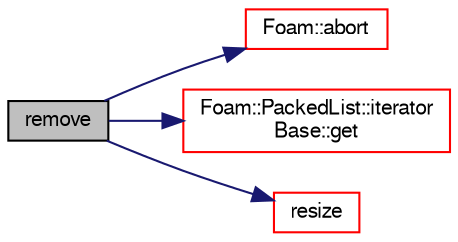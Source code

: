 digraph "remove"
{
  bgcolor="transparent";
  edge [fontname="FreeSans",fontsize="10",labelfontname="FreeSans",labelfontsize="10"];
  node [fontname="FreeSans",fontsize="10",shape=record];
  rankdir="LR";
  Node1 [label="remove",height=0.2,width=0.4,color="black", fillcolor="grey75", style="filled" fontcolor="black"];
  Node1 -> Node2 [color="midnightblue",fontsize="10",style="solid",fontname="FreeSans"];
  Node2 [label="Foam::abort",height=0.2,width=0.4,color="red",URL="$a10237.html#a447107a607d03e417307c203fa5fb44b"];
  Node1 -> Node3 [color="midnightblue",fontsize="10",style="solid",fontname="FreeSans"];
  Node3 [label="Foam::PackedList::iterator\lBase::get",height=0.2,width=0.4,color="red",URL="$a01175.html#a801afa72d8cfcc9fbd91dcf4c60ae72f",tooltip="Get value as unsigned, no range-checking. "];
  Node1 -> Node4 [color="midnightblue",fontsize="10",style="solid",fontname="FreeSans"];
  Node4 [label="resize",height=0.2,width=0.4,color="red",URL="$a01707.html#a269162b4a99f0b5255951cfe3309f517",tooltip="Reset addressable list size, does not shrink the allocated size. "];
}
